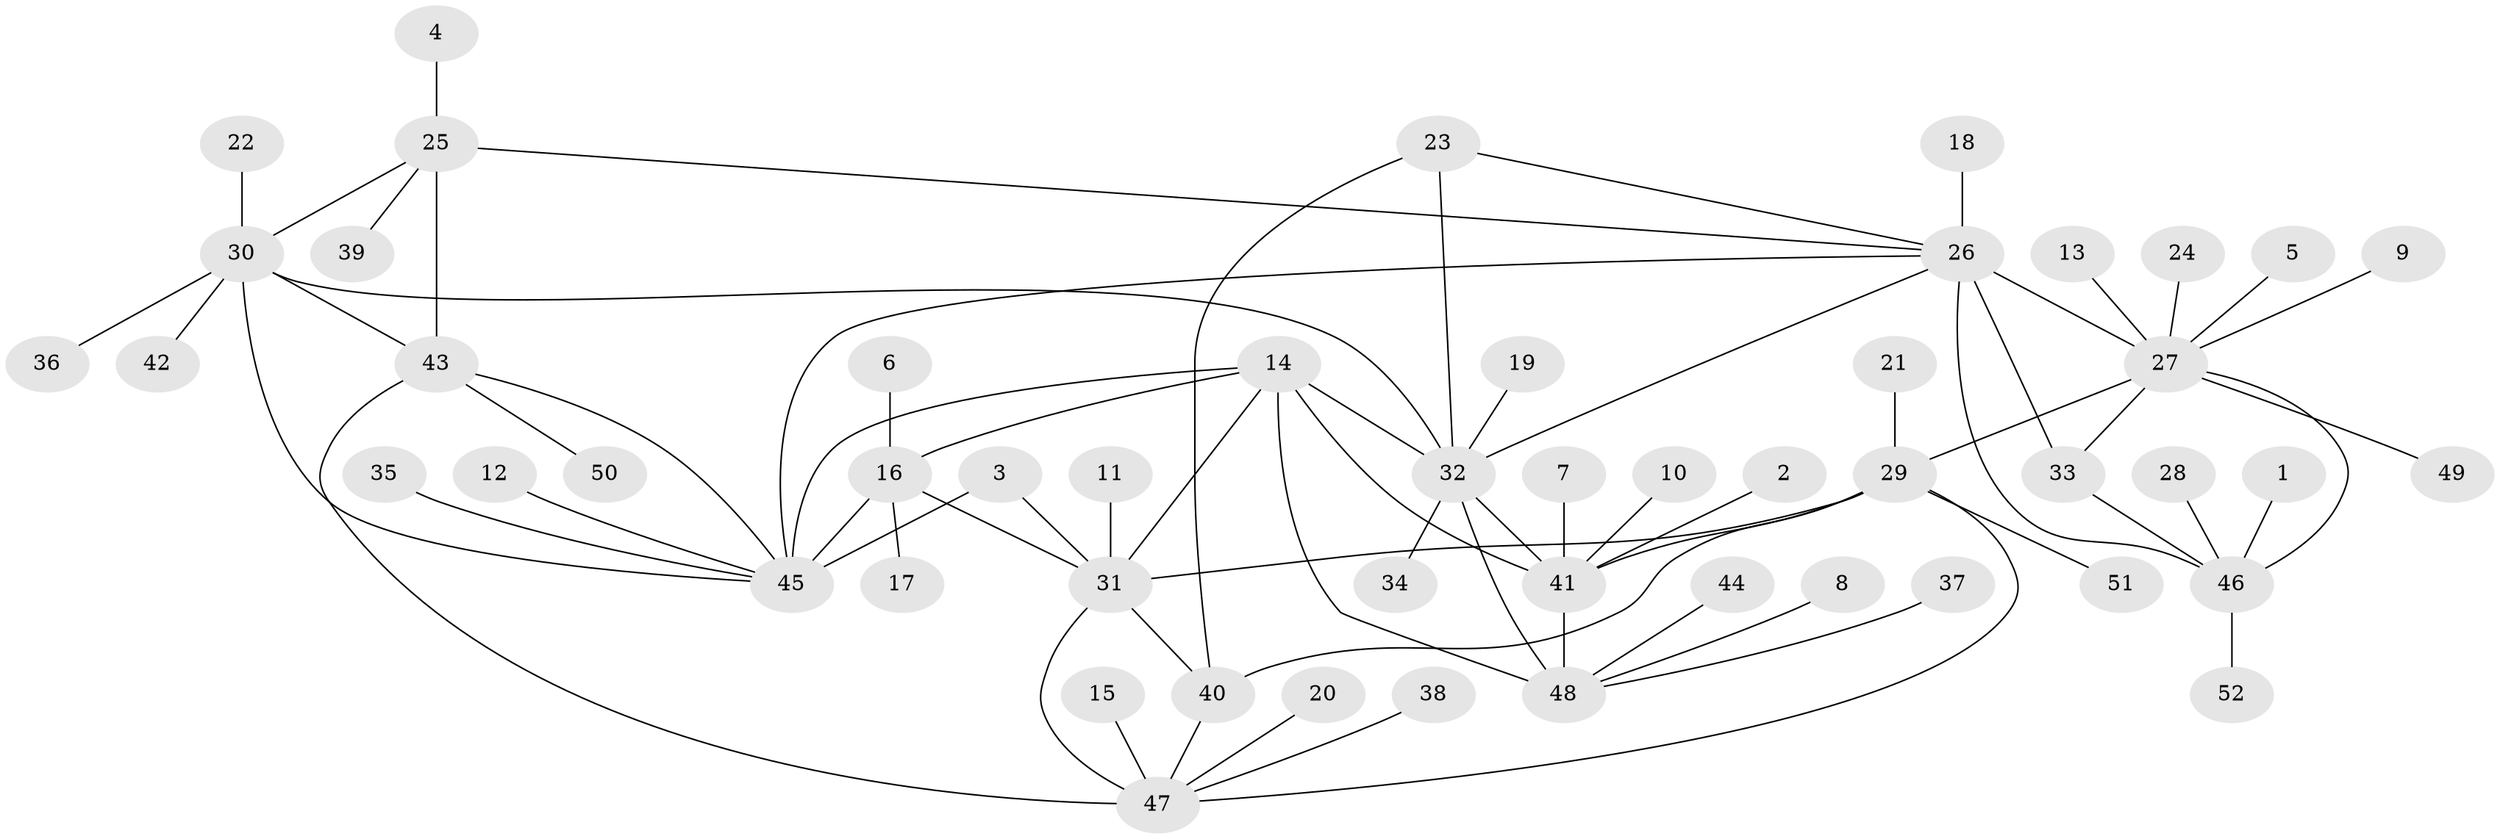 // original degree distribution, {6: 0.019230769230769232, 8: 0.04807692307692308, 5: 0.038461538461538464, 9: 0.028846153846153848, 10: 0.038461538461538464, 4: 0.019230769230769232, 11: 0.009615384615384616, 7: 0.038461538461538464, 12: 0.009615384615384616, 2: 0.11538461538461539, 1: 0.6153846153846154, 3: 0.019230769230769232}
// Generated by graph-tools (version 1.1) at 2025/26/03/09/25 03:26:44]
// undirected, 52 vertices, 73 edges
graph export_dot {
graph [start="1"]
  node [color=gray90,style=filled];
  1;
  2;
  3;
  4;
  5;
  6;
  7;
  8;
  9;
  10;
  11;
  12;
  13;
  14;
  15;
  16;
  17;
  18;
  19;
  20;
  21;
  22;
  23;
  24;
  25;
  26;
  27;
  28;
  29;
  30;
  31;
  32;
  33;
  34;
  35;
  36;
  37;
  38;
  39;
  40;
  41;
  42;
  43;
  44;
  45;
  46;
  47;
  48;
  49;
  50;
  51;
  52;
  1 -- 46 [weight=1.0];
  2 -- 41 [weight=1.0];
  3 -- 31 [weight=1.0];
  3 -- 45 [weight=1.0];
  4 -- 25 [weight=1.0];
  5 -- 27 [weight=1.0];
  6 -- 16 [weight=1.0];
  7 -- 41 [weight=1.0];
  8 -- 48 [weight=1.0];
  9 -- 27 [weight=1.0];
  10 -- 41 [weight=1.0];
  11 -- 31 [weight=1.0];
  12 -- 45 [weight=1.0];
  13 -- 27 [weight=1.0];
  14 -- 16 [weight=2.0];
  14 -- 31 [weight=1.0];
  14 -- 32 [weight=2.0];
  14 -- 41 [weight=2.0];
  14 -- 45 [weight=4.0];
  14 -- 48 [weight=2.0];
  15 -- 47 [weight=1.0];
  16 -- 17 [weight=1.0];
  16 -- 31 [weight=1.0];
  16 -- 45 [weight=2.0];
  18 -- 26 [weight=1.0];
  19 -- 32 [weight=1.0];
  20 -- 47 [weight=1.0];
  21 -- 29 [weight=1.0];
  22 -- 30 [weight=1.0];
  23 -- 26 [weight=1.0];
  23 -- 32 [weight=1.0];
  23 -- 40 [weight=1.0];
  24 -- 27 [weight=1.0];
  25 -- 26 [weight=1.0];
  25 -- 30 [weight=2.0];
  25 -- 39 [weight=1.0];
  25 -- 43 [weight=4.0];
  26 -- 27 [weight=2.0];
  26 -- 32 [weight=1.0];
  26 -- 33 [weight=2.0];
  26 -- 45 [weight=1.0];
  26 -- 46 [weight=2.0];
  27 -- 29 [weight=1.0];
  27 -- 33 [weight=1.0];
  27 -- 46 [weight=1.0];
  27 -- 49 [weight=1.0];
  28 -- 46 [weight=1.0];
  29 -- 31 [weight=2.0];
  29 -- 40 [weight=1.0];
  29 -- 41 [weight=1.0];
  29 -- 47 [weight=1.0];
  29 -- 51 [weight=1.0];
  30 -- 32 [weight=1.0];
  30 -- 36 [weight=1.0];
  30 -- 42 [weight=1.0];
  30 -- 43 [weight=3.0];
  30 -- 45 [weight=2.0];
  31 -- 40 [weight=2.0];
  31 -- 47 [weight=2.0];
  32 -- 34 [weight=1.0];
  32 -- 41 [weight=1.0];
  32 -- 48 [weight=1.0];
  33 -- 46 [weight=1.0];
  35 -- 45 [weight=1.0];
  37 -- 48 [weight=1.0];
  38 -- 47 [weight=1.0];
  40 -- 47 [weight=1.0];
  41 -- 48 [weight=1.0];
  43 -- 45 [weight=1.0];
  43 -- 47 [weight=1.0];
  43 -- 50 [weight=1.0];
  44 -- 48 [weight=1.0];
  46 -- 52 [weight=1.0];
}
